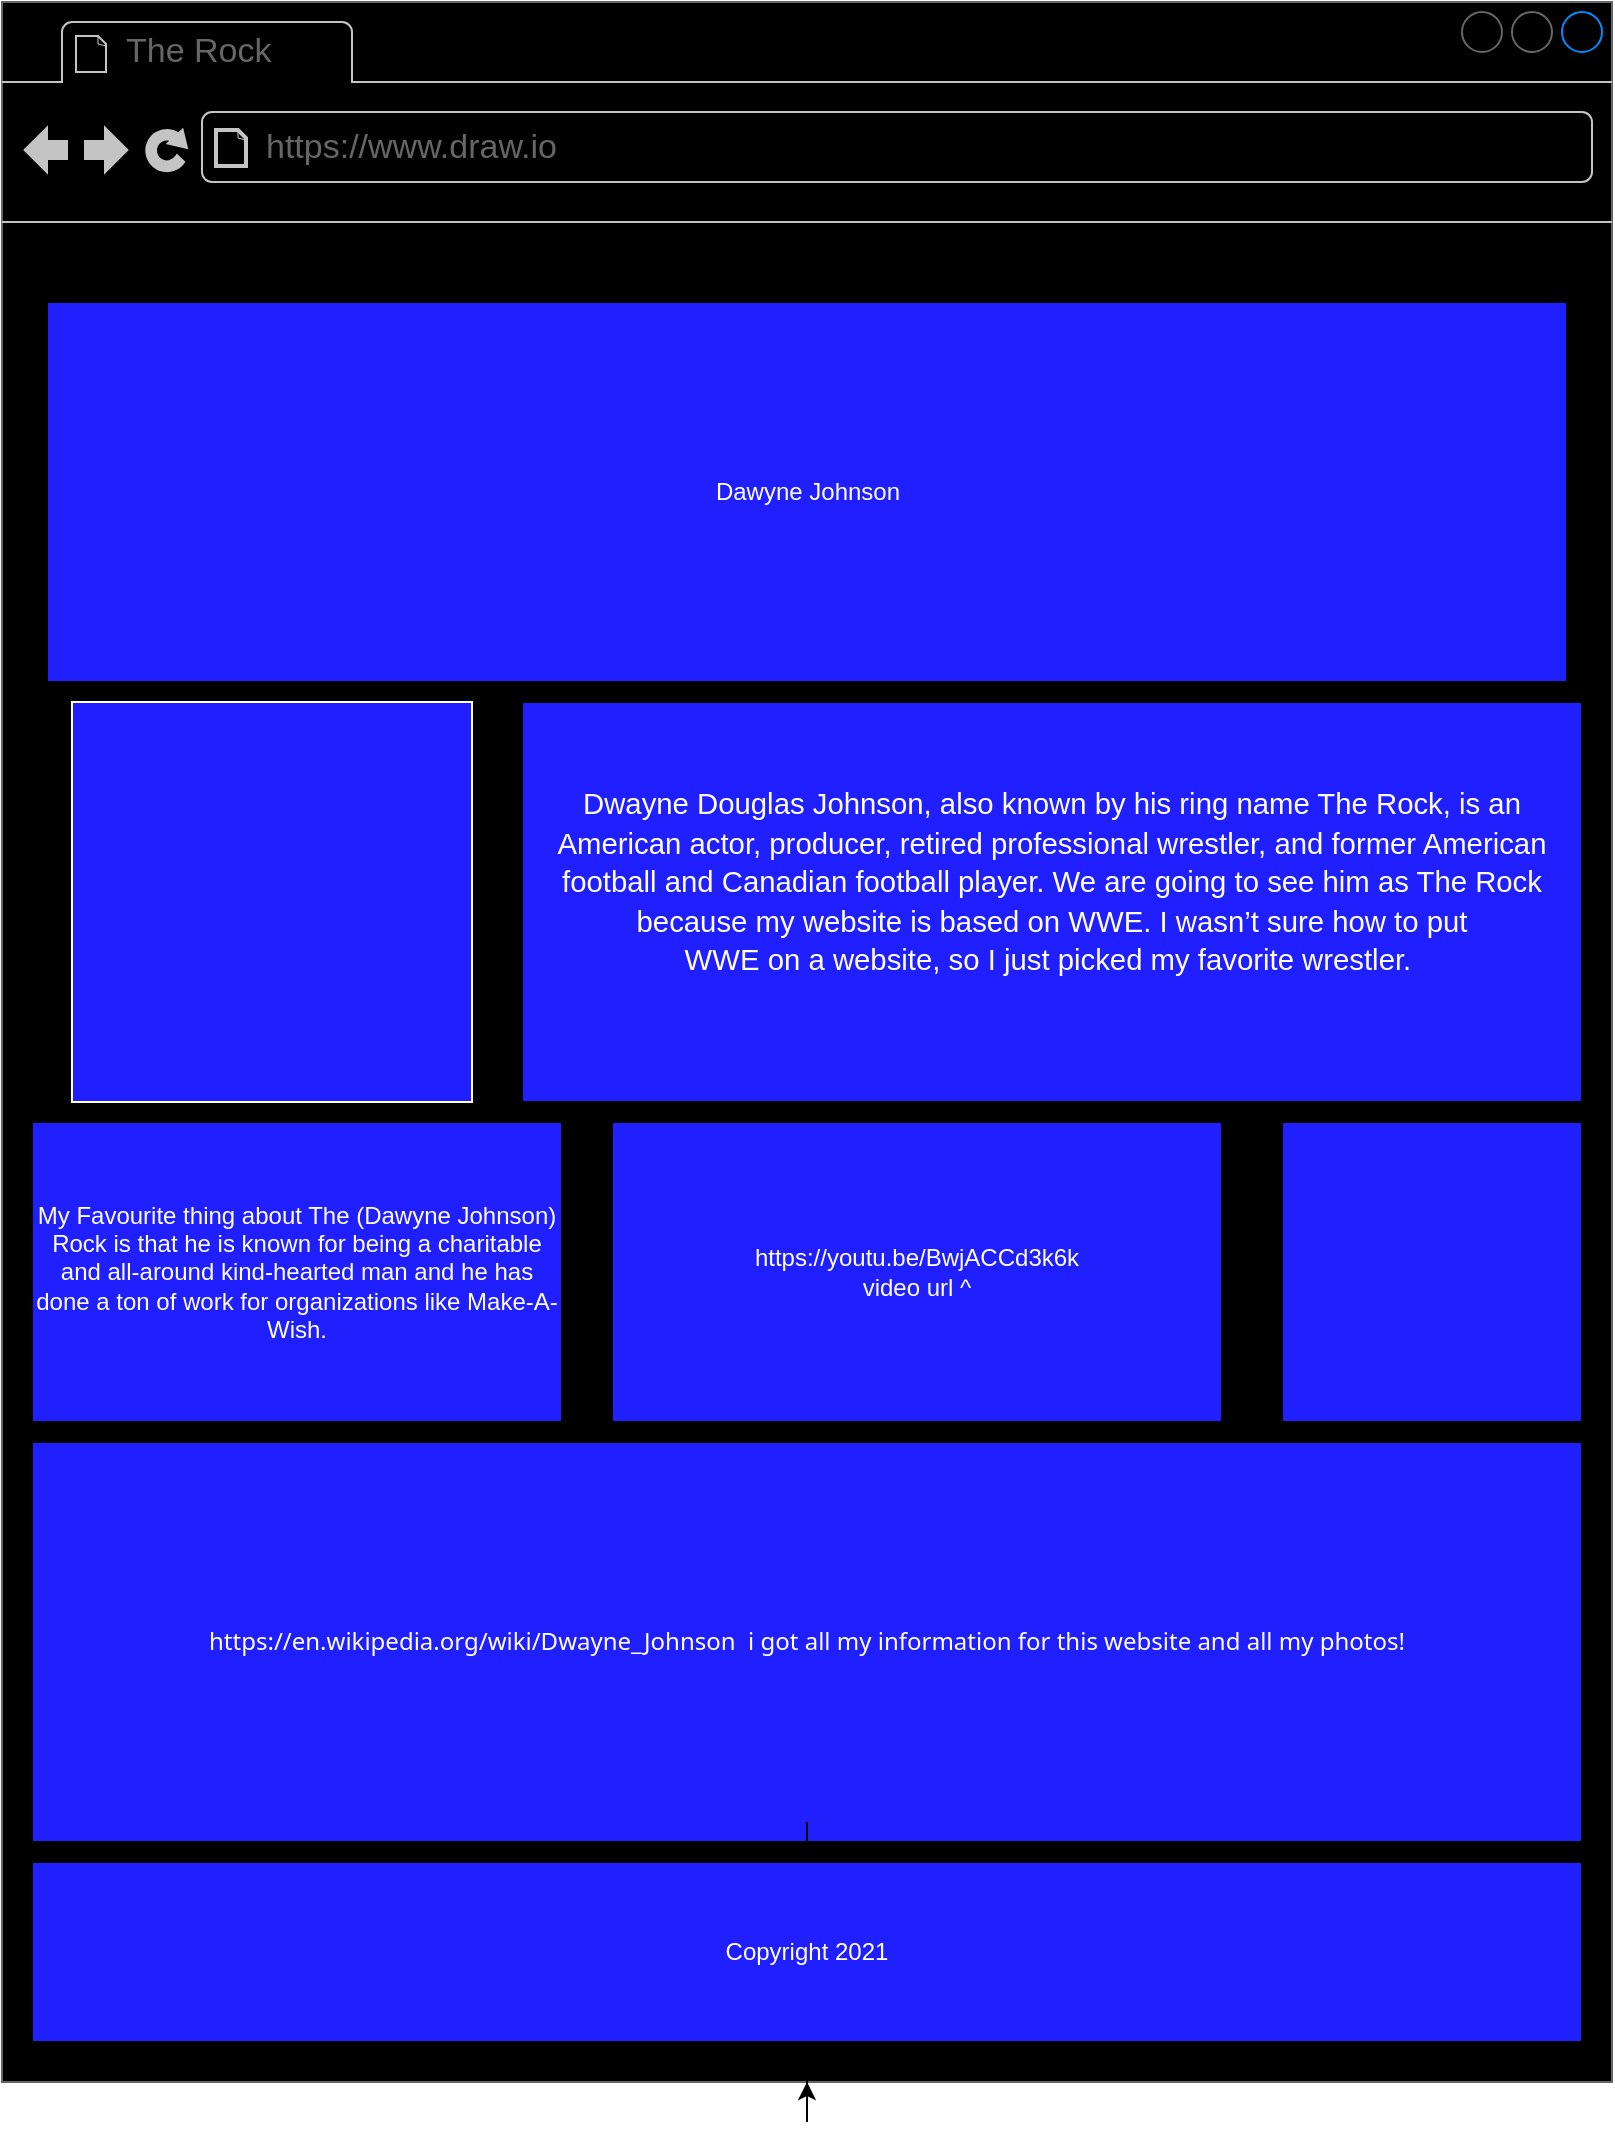 <mxfile version="14.7.3" type="github">
  <diagram id="vo-hjK1K4j_7D3LPHk43" name="Page-1">
    <mxGraphModel dx="3122" dy="1894" grid="1" gridSize="10" guides="1" tooltips="1" connect="1" arrows="1" fold="1" page="1" pageScale="1" pageWidth="850" pageHeight="1100" math="0" shadow="0">
      <root>
        <mxCell id="0" />
        <mxCell id="1" parent="0" />
        <UserObject label="https://upload.wikimedia.org/wikipedia/commons/thumb/9/9e/Therockaswwfchampion.jpg/170px-Therockaswwfchampion.jpg" link="https://upload.wikimedia.org/wikipedia/commons/thumb/9/9e/Therockaswwfchampion.jpg/170px-Therockaswwfchampion.jpg" id="t8tSUtK5Kmf206RxObDF-2">
          <mxCell style="strokeWidth=1;shadow=0;dashed=0;align=center;html=1;shape=mxgraph.mockup.containers.browserWindow;rSize=0;strokeColor=#666666;strokeColor2=#008cff;strokeColor3=#c4c4c4;mainText=,;recursiveResize=0;fillColor=#000000;" parent="1" vertex="1">
            <mxGeometry x="-1630" y="-1100" width="805" height="1040" as="geometry" />
          </mxCell>
        </UserObject>
        <mxCell id="t8tSUtK5Kmf206RxObDF-3" value="The Rock" style="strokeWidth=1;shadow=0;dashed=0;align=center;html=1;shape=mxgraph.mockup.containers.anchor;fontSize=17;fontColor=#666666;align=left;" parent="t8tSUtK5Kmf206RxObDF-2" vertex="1">
          <mxGeometry x="60" y="12" width="160" height="26" as="geometry" />
        </mxCell>
        <mxCell id="t8tSUtK5Kmf206RxObDF-4" value="https://www.draw.io" style="strokeWidth=1;shadow=0;dashed=0;align=center;html=1;shape=mxgraph.mockup.containers.anchor;rSize=0;fontSize=17;fontColor=#666666;align=left;" parent="t8tSUtK5Kmf206RxObDF-2" vertex="1">
          <mxGeometry x="130" y="60" width="250" height="26" as="geometry" />
        </mxCell>
        <mxCell id="t8tSUtK5Kmf206RxObDF-5" value="&lt;div class=&quot;OutlineElement Ltr  BCX0 SCXW151500705&quot; style=&quot;margin: 0px ; padding: 0px ; overflow: visible ; cursor: text ; clear: both ; position: relative ; direction: ltr ; font-family: &amp;#34;segoe ui&amp;#34; , &amp;#34;segoe ui web&amp;#34; , &amp;#34;arial&amp;#34; , &amp;#34;verdana&amp;#34; , sans-serif&quot;&gt;&lt;p class=&quot;Paragraph SCXW151500705 BCX0&quot; style=&quot;margin: 0px ; padding: 0px ; overflow-wrap: break-word ; vertical-align: baseline&quot;&gt;&lt;span style=&quot;background-color: rgb(31 , 31 , 255)&quot;&gt;&lt;font color=&quot;#ffffff&quot;&gt;&lt;span lang=&quot;EN-US&quot; class=&quot;TextRun SCXW151500705 BCX0&quot; style=&quot;margin: 0px ; padding: 0px ; font-size: 11pt ; line-height: 19.425px ; font-family: &amp;#34;calibri&amp;#34; , &amp;#34;calibri_embeddedfont&amp;#34; , &amp;#34;calibri_msfontservice&amp;#34; , sans-serif&quot;&gt;&lt;span class=&quot;NormalTextRun SCXW151500705 BCX0&quot; style=&quot;margin: 0px ; padding: 0px&quot;&gt;Dwayne Douglas Johnson, also known by his ring name The Rock, is an American actor, producer, retired professional wrestler, and former American football and Canadian football player.&lt;/span&gt;&lt;span class=&quot;NormalTextRun SCXW151500705 BCX0&quot; style=&quot;margin: 0px ; padding: 0px&quot;&gt;&amp;nbsp;We are going to see him as The Rock because my website is based on WWE. I wasn’t sure how to put WWE&lt;/span&gt;&lt;span class=&quot;NormalTextRun SCXW151500705 BCX0&quot; style=&quot;margin: 0px ; padding: 0px&quot;&gt;&amp;nbsp;&lt;/span&gt;&lt;span class=&quot;NormalTextRun SCXW151500705 BCX0&quot; style=&quot;margin: 0px ; padding: 0px&quot;&gt;on&lt;/span&gt;&lt;span class=&quot;NormalTextRun SCXW151500705 BCX0&quot; style=&quot;margin: 0px ; padding: 0px&quot;&gt;&amp;nbsp;a&amp;nbsp;&lt;/span&gt;&lt;span class=&quot;NormalTextRun SCXW151500705 BCX0&quot; style=&quot;margin: 0px ; padding: 0px&quot;&gt;website,&lt;/span&gt;&lt;span class=&quot;NormalTextRun SCXW151500705 BCX0&quot; style=&quot;margin: 0px ; padding: 0px&quot;&gt;&amp;nbsp;so I just picked my favorite wrestler.&lt;/span&gt;&lt;/span&gt;&lt;span class=&quot;EOP SCXW151500705 BCX0&quot; style=&quot;margin: 0px ; padding: 0px ; font-size: 11pt ; line-height: 19.425px ; font-family: &amp;#34;calibri&amp;#34; , &amp;#34;calibri_embeddedfont&amp;#34; , &amp;#34;calibri_msfontservice&amp;#34; , sans-serif&quot;&gt;&amp;nbsp;&lt;/span&gt;&lt;/font&gt;&lt;/span&gt;&lt;/p&gt;&lt;/div&gt;&lt;div class=&quot;OutlineElement Ltr  BCX0 SCXW151500705&quot; style=&quot;margin: 0px ; padding: 0px ; overflow: visible ; cursor: text ; clear: both ; position: relative ; direction: ltr ; font-family: &amp;#34;segoe ui&amp;#34; , &amp;#34;segoe ui web&amp;#34; , &amp;#34;arial&amp;#34; , &amp;#34;verdana&amp;#34; , sans-serif&quot;&gt;&lt;p class=&quot;Paragraph SCXW151500705 BCX0&quot; style=&quot;margin: 0px ; padding: 0px ; overflow-wrap: break-word ; vertical-align: baseline&quot;&gt;&lt;span style=&quot;background-color: rgb(31 , 31 , 255)&quot;&gt;&lt;font color=&quot;#ffffff&quot;&gt;&lt;span lang=&quot;EN-US&quot; class=&quot;TextRun SCXW151500705 BCX0&quot; style=&quot;margin: 0px ; padding: 0px ; font-size: 11pt ; line-height: 19.425px ; font-family: &amp;#34;calibri&amp;#34; , &amp;#34;calibri_embeddedfont&amp;#34; , &amp;#34;calibri_msfontservice&amp;#34; , sans-serif&quot;&gt;&lt;span class=&quot;NormalTextRun SCXW151500705 BCX0&quot; style=&quot;margin: 0px ; padding: 0px&quot;&gt;&lt;/span&gt;&lt;/span&gt;&lt;span class=&quot;EOP SCXW151500705 BCX0&quot; style=&quot;margin: 0px ; padding: 0px ; font-size: 11pt ; line-height: 19.425px ; font-family: &amp;#34;calibri&amp;#34; , &amp;#34;calibri_embeddedfont&amp;#34; , &amp;#34;calibri_msfontservice&amp;#34; , sans-serif&quot;&gt;&amp;nbsp;&lt;/span&gt;&lt;/font&gt;&lt;/span&gt;&lt;/p&gt;&lt;/div&gt;" style="rounded=0;whiteSpace=wrap;html=1;fillColor=#1F1FFF;" parent="t8tSUtK5Kmf206RxObDF-2" vertex="1">
          <mxGeometry x="260" y="350" width="530" height="200" as="geometry" />
        </mxCell>
        <mxCell id="t8tSUtK5Kmf206RxObDF-7" value="&lt;div class=&quot;OutlineElement Ltr  BCX0 SCXW151500705&quot; style=&quot;margin: 0px ; padding: 0px ; overflow: visible ; cursor: text ; clear: both ; position: relative ; direction: ltr&quot;&gt;&lt;p class=&quot;Paragraph SCXW151500705 BCX0&quot; style=&quot;margin: 0px ; padding: 0px ; overflow-wrap: break-word ; vertical-align: baseline&quot;&gt;&lt;font face=&quot;segoe ui, segoe ui web, arial, verdana, sans-serif&quot; color=&quot;#ffffff&quot;&gt;https://en.wikipedia.org/wiki/Dwayne_Johnson&amp;nbsp; i got all my information for this website and all my photos!&lt;/font&gt;&lt;br&gt;&lt;/p&gt;&lt;/div&gt;" style="rounded=0;whiteSpace=wrap;html=1;fillColor=#1F1FFF;" parent="t8tSUtK5Kmf206RxObDF-2" vertex="1">
          <mxGeometry x="15" y="720" width="775" height="200" as="geometry" />
        </mxCell>
        <mxCell id="3WohF5WWOGCnvatZn4Wn-1" style="edgeStyle=orthogonalEdgeStyle;rounded=0;orthogonalLoop=1;jettySize=auto;html=1;" parent="t8tSUtK5Kmf206RxObDF-2" source="t8tSUtK5Kmf206RxObDF-8" target="t8tSUtK5Kmf206RxObDF-2" edge="1">
          <mxGeometry relative="1" as="geometry" />
        </mxCell>
        <mxCell id="t8tSUtK5Kmf206RxObDF-8" value="&lt;font color=&quot;#ffffff&quot;&gt;Copyright 2021&lt;/font&gt;" style="rounded=0;whiteSpace=wrap;html=1;fillColor=#1F1FFF;" parent="t8tSUtK5Kmf206RxObDF-2" vertex="1">
          <mxGeometry x="15" y="930" width="775" height="90" as="geometry" />
        </mxCell>
        <mxCell id="t8tSUtK5Kmf206RxObDF-11" value="" style="whiteSpace=wrap;html=1;aspect=fixed;strokeColor=#FFFFFF;fillColor=#1F1FFF;" parent="t8tSUtK5Kmf206RxObDF-2" vertex="1">
          <mxGeometry x="35" y="350" width="200" height="200" as="geometry" />
        </mxCell>
        <mxCell id="t8tSUtK5Kmf206RxObDF-12" value="&lt;font color=&quot;#ffffff&quot;&gt;Dawyne Johnson&lt;/font&gt;" style="rounded=0;whiteSpace=wrap;html=1;fillColor=#1F1FFF;" parent="t8tSUtK5Kmf206RxObDF-2" vertex="1">
          <mxGeometry x="22.5" y="150" width="760" height="190" as="geometry" />
        </mxCell>
        <mxCell id="t8tSUtK5Kmf206RxObDF-20" value="" style="whiteSpace=wrap;html=1;aspect=fixed;fillColor=#1F1FFF;" parent="t8tSUtK5Kmf206RxObDF-2" vertex="1">
          <mxGeometry x="640" y="560" width="150" height="150" as="geometry" />
        </mxCell>
        <mxCell id="t8tSUtK5Kmf206RxObDF-19" value="&lt;font color=&quot;#ffffff&quot;&gt;My Favourite thing about The (Dawyne Johnson) Rock is that he is&lt;span style=&quot;font-family: &amp;#34;arial&amp;#34; , sans-serif ; text-align: left ; background-color: rgb(31 , 31 , 255)&quot;&gt;&lt;font style=&quot;font-size: 12px&quot;&gt;&amp;nbsp;known for being a charitable and all-around kind-hearted man and he has done a ton of work for organizations like Make-A-Wish.&lt;/font&gt;&lt;/span&gt;&lt;/font&gt;" style="rounded=0;whiteSpace=wrap;html=1;fillColor=#1F1FFF;" parent="t8tSUtK5Kmf206RxObDF-2" vertex="1">
          <mxGeometry x="15" y="560" width="265" height="150" as="geometry" />
        </mxCell>
        <mxCell id="t8tSUtK5Kmf206RxObDF-18" value="&lt;font color=&quot;#ffffff&quot;&gt;https://youtu.be/BwjACCd3k6k&lt;br&gt;video url ^&lt;br&gt;&lt;/font&gt;" style="rounded=0;whiteSpace=wrap;html=1;fillColor=#1F1FFF;" parent="t8tSUtK5Kmf206RxObDF-2" vertex="1">
          <mxGeometry x="305" y="560" width="305" height="150" as="geometry" />
        </mxCell>
        <mxCell id="UcaMqV1980R0sg_b0_zj-2" value="" style="shape=image;verticalLabelPosition=bottom;labelBackgroundColor=#ffffff;verticalAlign=top;aspect=fixed;imageAspect=0;image=https://upload.wikimedia.org/wikipedia/commons/thumb/9/9e/Therockaswwfchampion.jpg/170px-Therockaswwfchampion.jpg;" parent="t8tSUtK5Kmf206RxObDF-2" vertex="1">
          <mxGeometry x="653.34" y="561" width="126.66" height="152" as="geometry" />
        </mxCell>
        <mxCell id="UcaMqV1980R0sg_b0_zj-5" value="" style="shape=image;verticalLabelPosition=bottom;labelBackgroundColor=#ffffff;verticalAlign=top;aspect=fixed;imageAspect=0;image=https://upload.wikimedia.org/wikipedia/commons/thumb/4/42/The_ROCK.jpg/170px-The_ROCK.jpg;" parent="t8tSUtK5Kmf206RxObDF-2" vertex="1">
          <mxGeometry x="60" y="350" width="147.19" height="200" as="geometry" />
        </mxCell>
      </root>
    </mxGraphModel>
  </diagram>
</mxfile>
